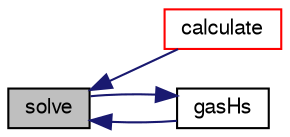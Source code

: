 digraph "solve"
{
  bgcolor="transparent";
  edge [fontname="FreeSans",fontsize="10",labelfontname="FreeSans",labelfontsize="10"];
  node [fontname="FreeSans",fontsize="10",shape=record];
  rankdir="LR";
  Node245 [label="solve",height=0.2,width=0.4,color="black", fillcolor="grey75", style="filled", fontcolor="black"];
  Node245 -> Node246 [dir="back",color="midnightblue",fontsize="10",style="solid",fontname="FreeSans"];
  Node246 [label="calculate",height=0.2,width=0.4,color="red",URL="$a30190.html#afe1d8348c24e6589bc7c0b3f689316a7",tooltip="Calculates the reaction rates. "];
  Node245 -> Node252 [dir="back",color="midnightblue",fontsize="10",style="solid",fontname="FreeSans"];
  Node252 [label="gasHs",height=0.2,width=0.4,color="black",URL="$a30190.html#a3ddfe4743db46afeed84d1759ac6a340",tooltip="Return sensible enthalpy for gas i [J/Kg]. "];
  Node252 -> Node245 [dir="back",color="midnightblue",fontsize="10",style="solid",fontname="FreeSans"];
}
